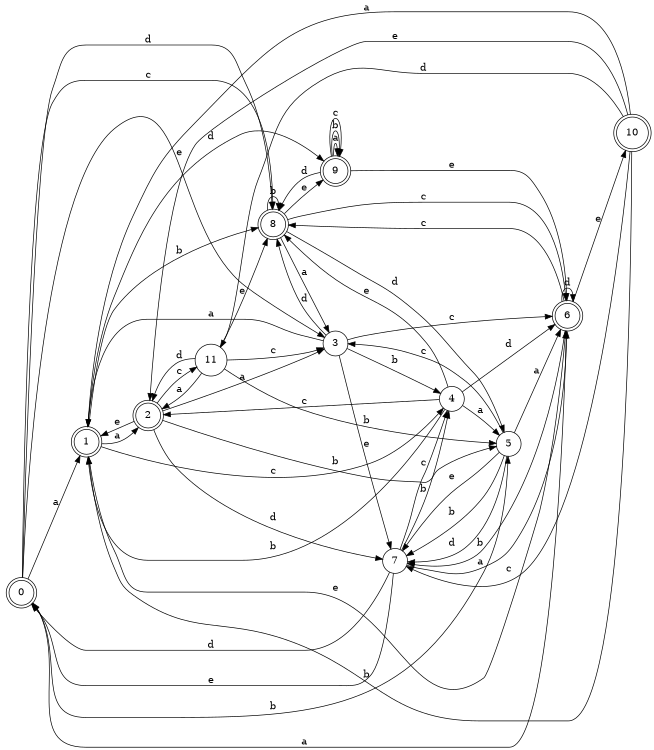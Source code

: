 digraph n10_4 {
__start0 [label="" shape="none"];

rankdir=LR;
size="8,5";

s0 [style="rounded,filled", color="black", fillcolor="white" shape="doublecircle", label="0"];
s1 [style="rounded,filled", color="black", fillcolor="white" shape="doublecircle", label="1"];
s2 [style="rounded,filled", color="black", fillcolor="white" shape="doublecircle", label="2"];
s3 [style="filled", color="black", fillcolor="white" shape="circle", label="3"];
s4 [style="filled", color="black", fillcolor="white" shape="circle", label="4"];
s5 [style="filled", color="black", fillcolor="white" shape="circle", label="5"];
s6 [style="rounded,filled", color="black", fillcolor="white" shape="doublecircle", label="6"];
s7 [style="filled", color="black", fillcolor="white" shape="circle", label="7"];
s8 [style="rounded,filled", color="black", fillcolor="white" shape="doublecircle", label="8"];
s9 [style="rounded,filled", color="black", fillcolor="white" shape="doublecircle", label="9"];
s10 [style="rounded,filled", color="black", fillcolor="white" shape="doublecircle", label="10"];
s11 [style="filled", color="black", fillcolor="white" shape="circle", label="11"];
s0 -> s1 [label="a"];
s0 -> s5 [label="b"];
s0 -> s8 [label="c"];
s0 -> s8 [label="d"];
s0 -> s3 [label="e"];
s1 -> s2 [label="a"];
s1 -> s8 [label="b"];
s1 -> s4 [label="c"];
s1 -> s9 [label="d"];
s1 -> s6 [label="e"];
s2 -> s3 [label="a"];
s2 -> s5 [label="b"];
s2 -> s11 [label="c"];
s2 -> s7 [label="d"];
s2 -> s1 [label="e"];
s3 -> s1 [label="a"];
s3 -> s4 [label="b"];
s3 -> s6 [label="c"];
s3 -> s8 [label="d"];
s3 -> s7 [label="e"];
s4 -> s5 [label="a"];
s4 -> s1 [label="b"];
s4 -> s2 [label="c"];
s4 -> s6 [label="d"];
s4 -> s8 [label="e"];
s5 -> s6 [label="a"];
s5 -> s7 [label="b"];
s5 -> s3 [label="c"];
s5 -> s7 [label="d"];
s5 -> s7 [label="e"];
s6 -> s0 [label="a"];
s6 -> s7 [label="b"];
s6 -> s8 [label="c"];
s6 -> s6 [label="d"];
s6 -> s10 [label="e"];
s7 -> s6 [label="a"];
s7 -> s4 [label="b"];
s7 -> s4 [label="c"];
s7 -> s0 [label="d"];
s7 -> s0 [label="e"];
s8 -> s3 [label="a"];
s8 -> s8 [label="b"];
s8 -> s6 [label="c"];
s8 -> s5 [label="d"];
s8 -> s9 [label="e"];
s9 -> s9 [label="a"];
s9 -> s9 [label="b"];
s9 -> s9 [label="c"];
s9 -> s8 [label="d"];
s9 -> s6 [label="e"];
s10 -> s1 [label="a"];
s10 -> s1 [label="b"];
s10 -> s7 [label="c"];
s10 -> s11 [label="d"];
s10 -> s2 [label="e"];
s11 -> s2 [label="a"];
s11 -> s5 [label="b"];
s11 -> s3 [label="c"];
s11 -> s2 [label="d"];
s11 -> s8 [label="e"];

}